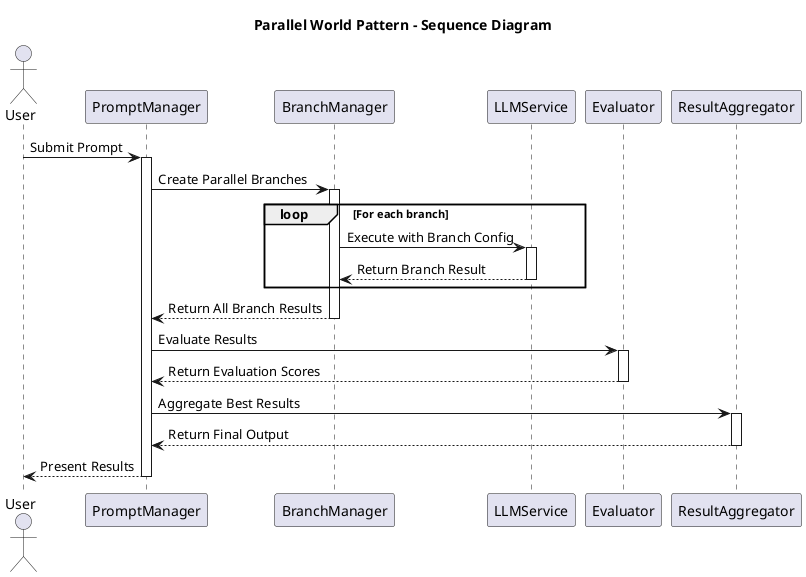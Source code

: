 @startuml
title Parallel World Pattern - Sequence Diagram

actor User
participant "PromptManager" as PM
participant "BranchManager" as BM
participant "LLMService" as LLM
participant "Evaluator" as EVAL
participant "ResultAggregator" as RA

User -> PM: Submit Prompt
activate PM

PM -> BM: Create Parallel Branches
activate BM

loop For each branch
    BM -> LLM: Execute with Branch Config
    activate LLM
    LLM --> BM: Return Branch Result
    deactivate LLM
end

BM --> PM: Return All Branch Results
deactivate BM

PM -> EVAL: Evaluate Results
activate EVAL
EVAL --> PM: Return Evaluation Scores
deactivate EVAL

PM -> RA: Aggregate Best Results
activate RA
RA --> PM: Return Final Output
deactivate RA

PM --> User: Present Results
deactivate PM

@enduml 